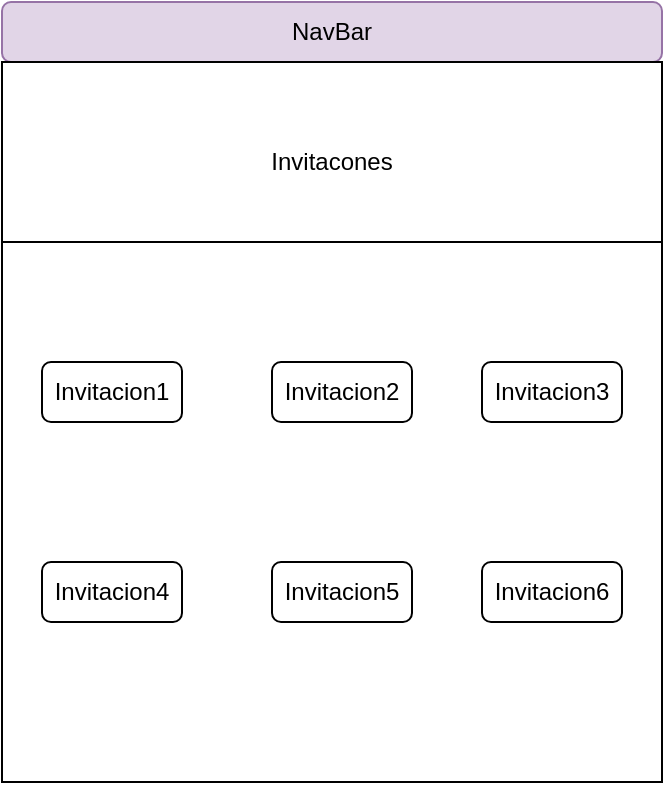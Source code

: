 <mxfile version="10.7.5" type="device"><diagram id="AcBxdN0na1lWOyuVU_E2" name="Page-1"><mxGraphModel dx="840" dy="484" grid="1" gridSize="10" guides="1" tooltips="1" connect="1" arrows="1" fold="1" page="1" pageScale="1" pageWidth="827" pageHeight="1169" math="0" shadow="0"><root><mxCell id="0"/><mxCell id="1" parent="0"/><mxCell id="5zY9s-FQH8F8qb2EelW4-1" value="NavBar" style="rounded=1;whiteSpace=wrap;html=1;fillColor=#e1d5e7;strokeColor=#9673a6;" vertex="1" parent="1"><mxGeometry x="230" y="110" width="330" height="30" as="geometry"/></mxCell><mxCell id="5zY9s-FQH8F8qb2EelW4-3" value="" style="rounded=0;whiteSpace=wrap;html=1;" vertex="1" parent="1"><mxGeometry x="230" y="140" width="330" height="360" as="geometry"/></mxCell><mxCell id="5zY9s-FQH8F8qb2EelW4-4" value="Invitacones" style="text;html=1;strokeColor=none;fillColor=none;align=center;verticalAlign=middle;whiteSpace=wrap;rounded=0;" vertex="1" parent="1"><mxGeometry x="375" y="180" width="40" height="20" as="geometry"/></mxCell><mxCell id="5zY9s-FQH8F8qb2EelW4-7" value="Invitacion1" style="rounded=1;whiteSpace=wrap;html=1;" vertex="1" parent="1"><mxGeometry x="250" y="290" width="70" height="30" as="geometry"/></mxCell><mxCell id="5zY9s-FQH8F8qb2EelW4-8" value="Invitacion2" style="rounded=1;whiteSpace=wrap;html=1;" vertex="1" parent="1"><mxGeometry x="365" y="290" width="70" height="30" as="geometry"/></mxCell><mxCell id="5zY9s-FQH8F8qb2EelW4-9" value="Invitacion3" style="rounded=1;whiteSpace=wrap;html=1;" vertex="1" parent="1"><mxGeometry x="470" y="290" width="70" height="30" as="geometry"/></mxCell><mxCell id="5zY9s-FQH8F8qb2EelW4-10" value="Invitacion4" style="rounded=1;whiteSpace=wrap;html=1;" vertex="1" parent="1"><mxGeometry x="250" y="390" width="70" height="30" as="geometry"/></mxCell><mxCell id="5zY9s-FQH8F8qb2EelW4-11" value="Invitacion5" style="rounded=1;whiteSpace=wrap;html=1;" vertex="1" parent="1"><mxGeometry x="365" y="390" width="70" height="30" as="geometry"/></mxCell><mxCell id="5zY9s-FQH8F8qb2EelW4-12" value="Invitacion6" style="rounded=1;whiteSpace=wrap;html=1;" vertex="1" parent="1"><mxGeometry x="470" y="390" width="70" height="30" as="geometry"/></mxCell><mxCell id="5zY9s-FQH8F8qb2EelW4-15" value="" style="endArrow=none;html=1;entryX=1;entryY=0.25;entryDx=0;entryDy=0;exitX=0;exitY=0.25;exitDx=0;exitDy=0;" edge="1" parent="1" source="5zY9s-FQH8F8qb2EelW4-3" target="5zY9s-FQH8F8qb2EelW4-3"><mxGeometry width="50" height="50" relative="1" as="geometry"><mxPoint x="340" y="300" as="sourcePoint"/><mxPoint x="390" y="250" as="targetPoint"/></mxGeometry></mxCell></root></mxGraphModel></diagram></mxfile>